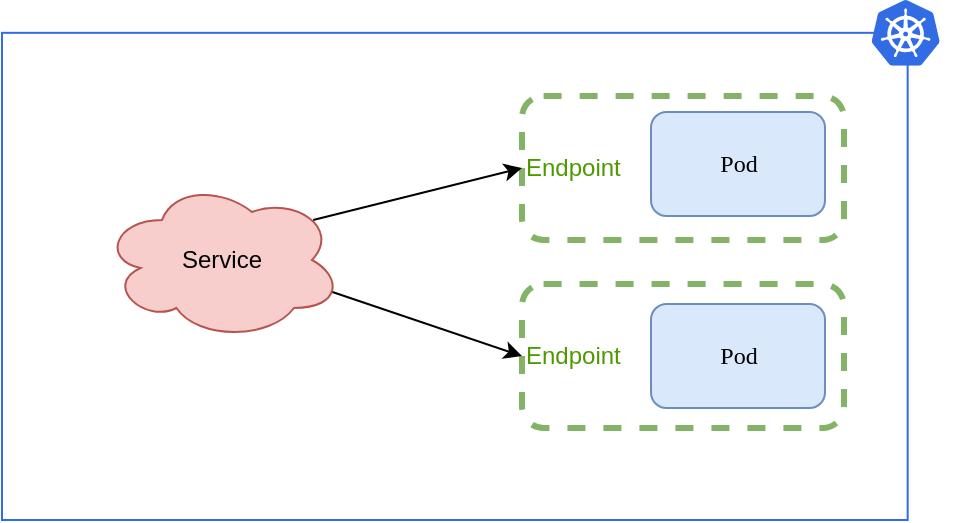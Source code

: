 <mxfile pages="1" version="11.2.8" type="device"><diagram id="33oEmsjtSe62zEUuAWgZ" name="Page-1"><mxGraphModel dx="946" dy="629" grid="1" gridSize="10" guides="1" tooltips="1" connect="1" arrows="1" fold="1" page="1" pageScale="1" pageWidth="827" pageHeight="1169" math="0" shadow="0"><root><mxCell id="0"/><mxCell id="1" parent="0"/><mxCell id="F0914i9l83QqkZZmDk5p-4" value="" style="group;verticalAlign=bottom;" parent="1" vertex="1" connectable="0"><mxGeometry x="290" y="118" width="480" height="260" as="geometry"/></mxCell><mxCell id="F0914i9l83QqkZZmDk5p-3" value="" style="rounded=0;whiteSpace=wrap;html=1;fillColor=#ffffff;strokeColor=#326ce5;" parent="F0914i9l83QqkZZmDk5p-4" vertex="1"><mxGeometry y="16.421" width="452.83" height="243.579" as="geometry"/></mxCell><mxCell id="F0914i9l83QqkZZmDk5p-1" value="" style="aspect=fixed;html=1;perimeter=none;align=center;shadow=0;dashed=0;image;fontSize=12;image=img/lib/mscae/Kubernetes.svg;" parent="F0914i9l83QqkZZmDk5p-4" vertex="1"><mxGeometry x="434.717" width="34.211" height="32.842" as="geometry"/></mxCell><mxCell id="F0914i9l83QqkZZmDk5p-14" value="Pod" style="rounded=1;whiteSpace=wrap;html=1;strokeColor=#6c8ebf;fillColor=#dae8fc;fontFamily=Tahoma;" parent="F0914i9l83QqkZZmDk5p-4" vertex="1"><mxGeometry x="324.5" y="152" width="87" height="52" as="geometry"/></mxCell><mxCell id="F0914i9l83QqkZZmDk5p-15" value="Pod" style="rounded=1;whiteSpace=wrap;html=1;strokeColor=#6c8ebf;fillColor=#dae8fc;fontFamily=Tahoma;" parent="F0914i9l83QqkZZmDk5p-4" vertex="1"><mxGeometry x="324.5" y="56" width="87" height="52" as="geometry"/></mxCell><mxCell id="idqxLARtiHcA88VZW1Hz-2" value="&lt;div align=&quot;left&quot;&gt;&lt;font color=&quot;#4D9900&quot;&gt;Endpoint&lt;/font&gt;&lt;/div&gt;" style="rounded=1;whiteSpace=wrap;html=1;fillColor=none;strokeColor=#82b366;dashed=1;strokeWidth=3;align=left;" vertex="1" parent="F0914i9l83QqkZZmDk5p-4"><mxGeometry x="260" y="48" width="161" height="72" as="geometry"/></mxCell><mxCell id="idqxLARtiHcA88VZW1Hz-3" value="&lt;div align=&quot;left&quot;&gt;&lt;font color=&quot;#4D9900&quot;&gt;Endpoint&lt;/font&gt;&lt;/div&gt;" style="rounded=1;whiteSpace=wrap;html=1;fillColor=none;strokeColor=#82b366;dashed=1;strokeWidth=3;align=left;" vertex="1" parent="F0914i9l83QqkZZmDk5p-4"><mxGeometry x="260" y="142" width="161" height="72" as="geometry"/></mxCell><mxCell id="idqxLARtiHcA88VZW1Hz-5" value="Service" style="ellipse;shape=cloud;whiteSpace=wrap;html=1;strokeWidth=1;fillColor=#f8cecc;strokeColor=#b85450;" vertex="1" parent="F0914i9l83QqkZZmDk5p-4"><mxGeometry x="50" y="90" width="120" height="80" as="geometry"/></mxCell><mxCell id="idqxLARtiHcA88VZW1Hz-6" value="" style="endArrow=classic;html=1;entryX=0;entryY=0.5;entryDx=0;entryDy=0;exitX=0.88;exitY=0.25;exitDx=0;exitDy=0;exitPerimeter=0;" edge="1" parent="F0914i9l83QqkZZmDk5p-4" source="idqxLARtiHcA88VZW1Hz-5" target="idqxLARtiHcA88VZW1Hz-2"><mxGeometry width="50" height="50" relative="1" as="geometry"><mxPoint y="332" as="sourcePoint"/><mxPoint x="50" y="282" as="targetPoint"/></mxGeometry></mxCell><mxCell id="idqxLARtiHcA88VZW1Hz-7" value="" style="endArrow=classic;html=1;entryX=0;entryY=0.5;entryDx=0;entryDy=0;exitX=0.96;exitY=0.7;exitDx=0;exitDy=0;exitPerimeter=0;" edge="1" parent="F0914i9l83QqkZZmDk5p-4" source="idqxLARtiHcA88VZW1Hz-5" target="idqxLARtiHcA88VZW1Hz-3"><mxGeometry width="50" height="50" relative="1" as="geometry"><mxPoint y="332" as="sourcePoint"/><mxPoint x="50" y="282" as="targetPoint"/></mxGeometry></mxCell></root></mxGraphModel></diagram></mxfile>
